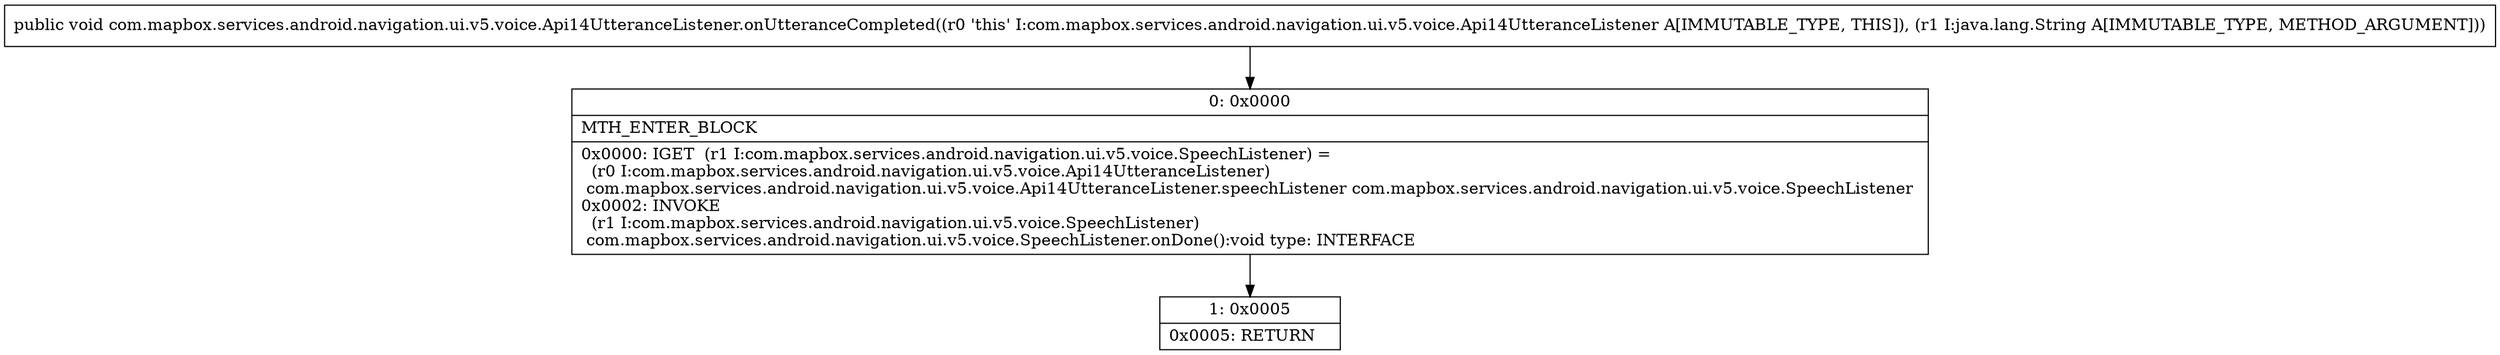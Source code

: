 digraph "CFG forcom.mapbox.services.android.navigation.ui.v5.voice.Api14UtteranceListener.onUtteranceCompleted(Ljava\/lang\/String;)V" {
Node_0 [shape=record,label="{0\:\ 0x0000|MTH_ENTER_BLOCK\l|0x0000: IGET  (r1 I:com.mapbox.services.android.navigation.ui.v5.voice.SpeechListener) = \l  (r0 I:com.mapbox.services.android.navigation.ui.v5.voice.Api14UtteranceListener)\l com.mapbox.services.android.navigation.ui.v5.voice.Api14UtteranceListener.speechListener com.mapbox.services.android.navigation.ui.v5.voice.SpeechListener \l0x0002: INVOKE  \l  (r1 I:com.mapbox.services.android.navigation.ui.v5.voice.SpeechListener)\l com.mapbox.services.android.navigation.ui.v5.voice.SpeechListener.onDone():void type: INTERFACE \l}"];
Node_1 [shape=record,label="{1\:\ 0x0005|0x0005: RETURN   \l}"];
MethodNode[shape=record,label="{public void com.mapbox.services.android.navigation.ui.v5.voice.Api14UtteranceListener.onUtteranceCompleted((r0 'this' I:com.mapbox.services.android.navigation.ui.v5.voice.Api14UtteranceListener A[IMMUTABLE_TYPE, THIS]), (r1 I:java.lang.String A[IMMUTABLE_TYPE, METHOD_ARGUMENT])) }"];
MethodNode -> Node_0;
Node_0 -> Node_1;
}

